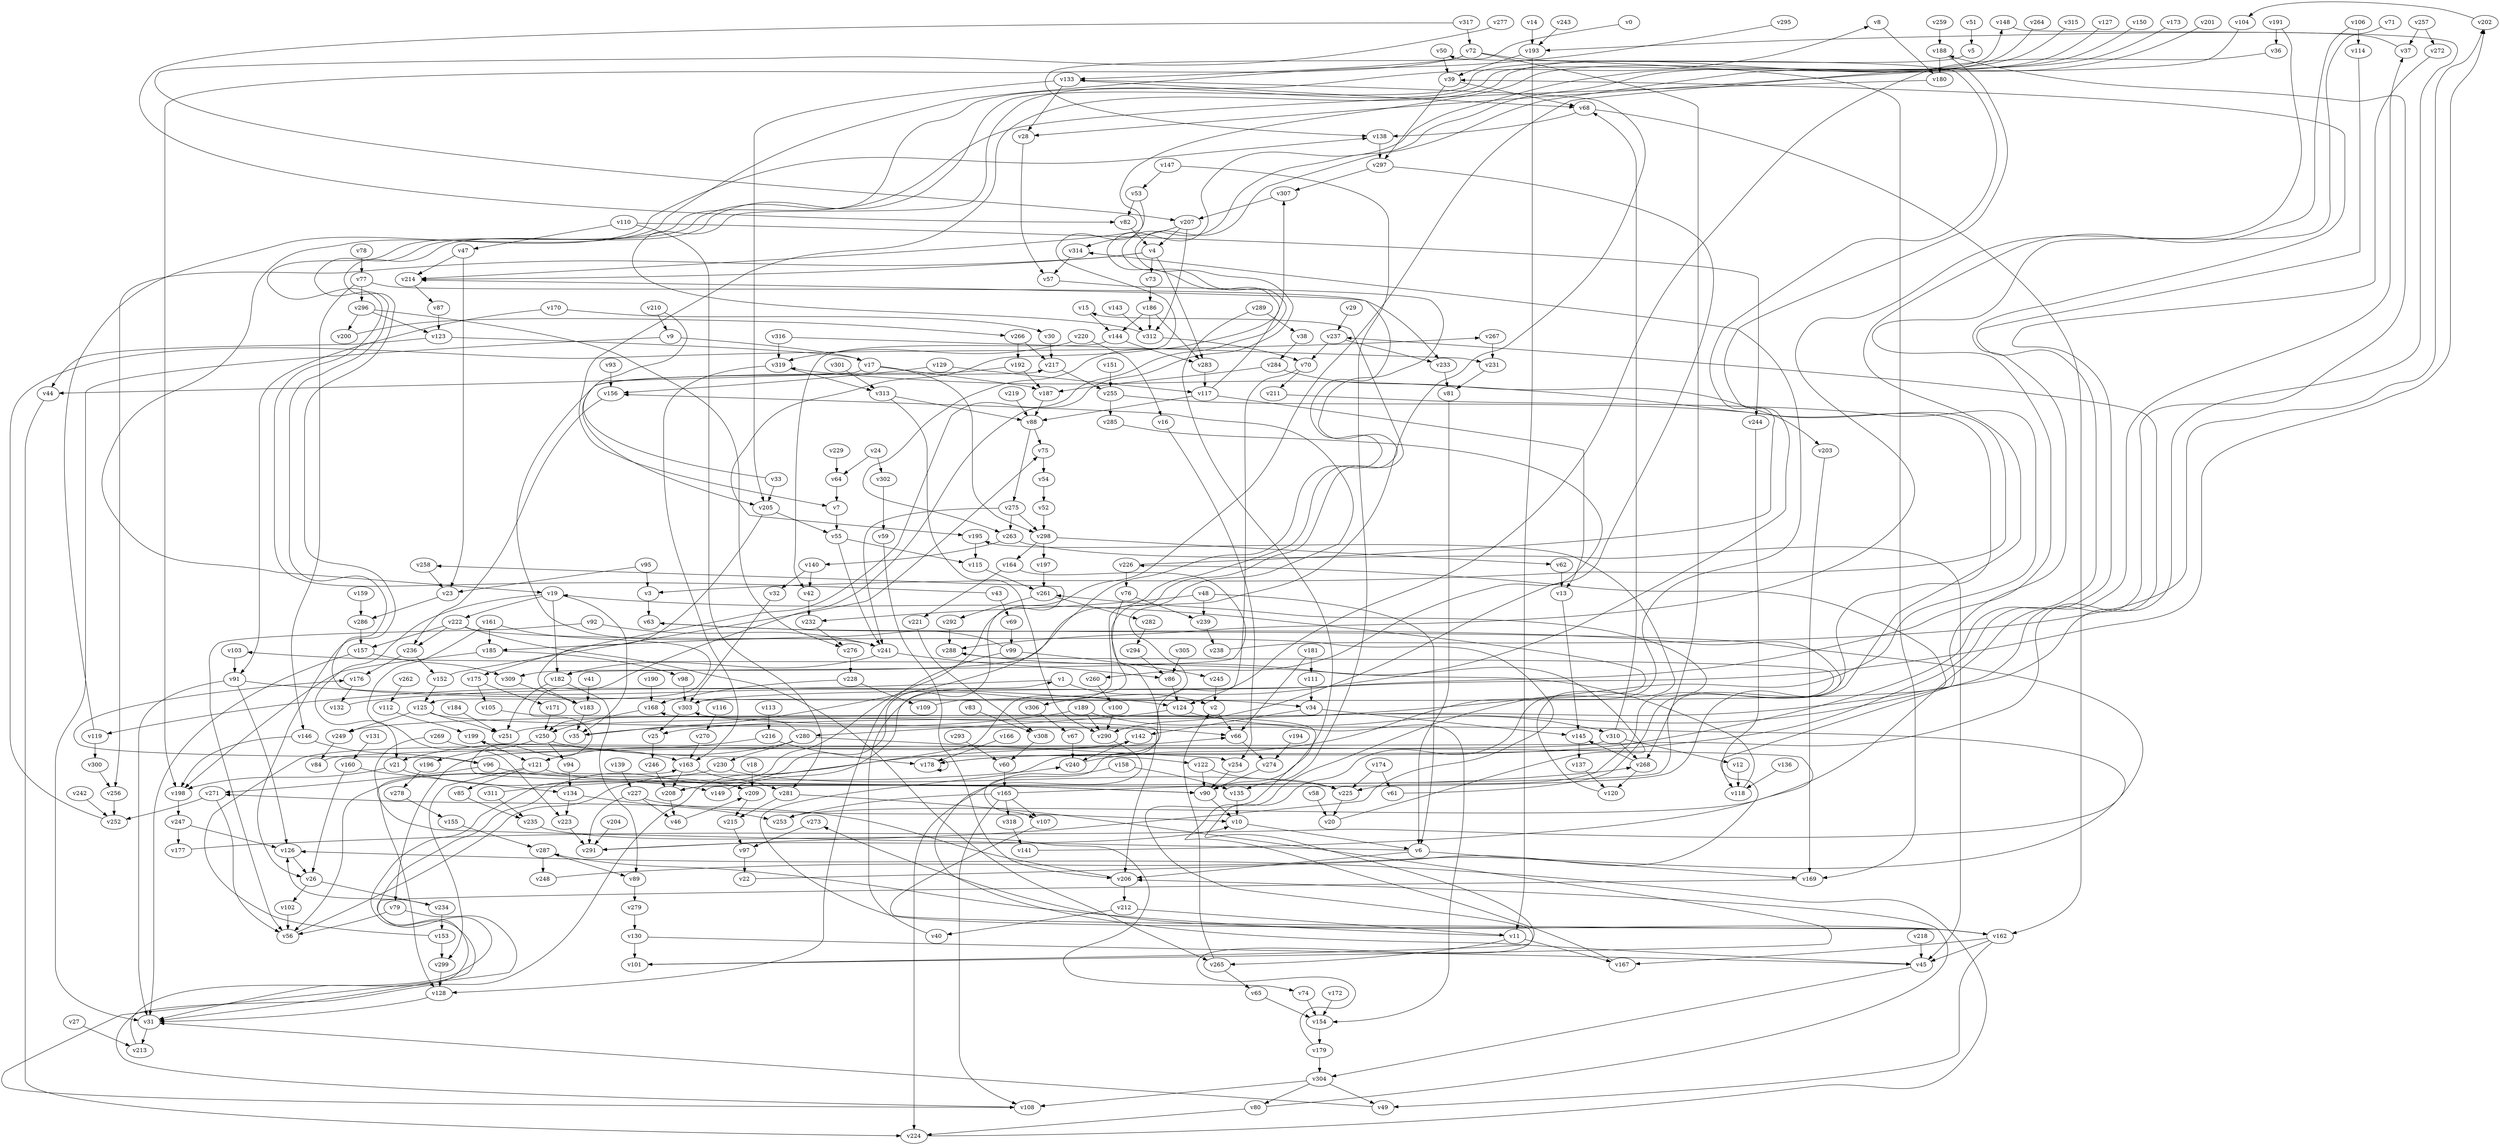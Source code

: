 // Benchmark game 471 - 320 vertices
// time_bound: 133
// targets: v88
digraph G {
    v0 [name="v0", player=0];
    v1 [name="v1", player=0];
    v2 [name="v2", player=1];
    v3 [name="v3", player=1];
    v4 [name="v4", player=0];
    v5 [name="v5", player=0];
    v6 [name="v6", player=0];
    v7 [name="v7", player=1];
    v8 [name="v8", player=0];
    v9 [name="v9", player=0];
    v10 [name="v10", player=1];
    v11 [name="v11", player=0];
    v12 [name="v12", player=0];
    v13 [name="v13", player=0];
    v14 [name="v14", player=1];
    v15 [name="v15", player=0];
    v16 [name="v16", player=0];
    v17 [name="v17", player=0];
    v18 [name="v18", player=1];
    v19 [name="v19", player=1];
    v20 [name="v20", player=1];
    v21 [name="v21", player=1];
    v22 [name="v22", player=0];
    v23 [name="v23", player=0];
    v24 [name="v24", player=0];
    v25 [name="v25", player=1];
    v26 [name="v26", player=1];
    v27 [name="v27", player=1];
    v28 [name="v28", player=1];
    v29 [name="v29", player=1];
    v30 [name="v30", player=1];
    v31 [name="v31", player=1];
    v32 [name="v32", player=0];
    v33 [name="v33", player=1];
    v34 [name="v34", player=1];
    v35 [name="v35", player=0];
    v36 [name="v36", player=0];
    v37 [name="v37", player=0];
    v38 [name="v38", player=0];
    v39 [name="v39", player=0];
    v40 [name="v40", player=1];
    v41 [name="v41", player=0];
    v42 [name="v42", player=0];
    v43 [name="v43", player=1];
    v44 [name="v44", player=1];
    v45 [name="v45", player=0];
    v46 [name="v46", player=1];
    v47 [name="v47", player=0];
    v48 [name="v48", player=0];
    v49 [name="v49", player=0];
    v50 [name="v50", player=1];
    v51 [name="v51", player=1];
    v52 [name="v52", player=0];
    v53 [name="v53", player=0];
    v54 [name="v54", player=1];
    v55 [name="v55", player=0];
    v56 [name="v56", player=0];
    v57 [name="v57", player=0];
    v58 [name="v58", player=1];
    v59 [name="v59", player=1];
    v60 [name="v60", player=0];
    v61 [name="v61", player=1];
    v62 [name="v62", player=1];
    v63 [name="v63", player=0];
    v64 [name="v64", player=1];
    v65 [name="v65", player=0];
    v66 [name="v66", player=0];
    v67 [name="v67", player=1];
    v68 [name="v68", player=1];
    v69 [name="v69", player=1];
    v70 [name="v70", player=0];
    v71 [name="v71", player=1];
    v72 [name="v72", player=0];
    v73 [name="v73", player=0];
    v74 [name="v74", player=0];
    v75 [name="v75", player=1];
    v76 [name="v76", player=0];
    v77 [name="v77", player=1];
    v78 [name="v78", player=0];
    v79 [name="v79", player=1];
    v80 [name="v80", player=0];
    v81 [name="v81", player=1];
    v82 [name="v82", player=1];
    v83 [name="v83", player=1];
    v84 [name="v84", player=0];
    v85 [name="v85", player=1];
    v86 [name="v86", player=0];
    v87 [name="v87", player=1];
    v88 [name="v88", player=0, target=1];
    v89 [name="v89", player=0];
    v90 [name="v90", player=0];
    v91 [name="v91", player=0];
    v92 [name="v92", player=1];
    v93 [name="v93", player=1];
    v94 [name="v94", player=0];
    v95 [name="v95", player=1];
    v96 [name="v96", player=1];
    v97 [name="v97", player=0];
    v98 [name="v98", player=0];
    v99 [name="v99", player=0];
    v100 [name="v100", player=1];
    v101 [name="v101", player=0];
    v102 [name="v102", player=1];
    v103 [name="v103", player=0];
    v104 [name="v104", player=0];
    v105 [name="v105", player=1];
    v106 [name="v106", player=1];
    v107 [name="v107", player=1];
    v108 [name="v108", player=0];
    v109 [name="v109", player=0];
    v110 [name="v110", player=1];
    v111 [name="v111", player=0];
    v112 [name="v112", player=0];
    v113 [name="v113", player=0];
    v114 [name="v114", player=1];
    v115 [name="v115", player=0];
    v116 [name="v116", player=1];
    v117 [name="v117", player=0];
    v118 [name="v118", player=0];
    v119 [name="v119", player=0];
    v120 [name="v120", player=1];
    v121 [name="v121", player=0];
    v122 [name="v122", player=0];
    v123 [name="v123", player=0];
    v124 [name="v124", player=0];
    v125 [name="v125", player=1];
    v126 [name="v126", player=0];
    v127 [name="v127", player=1];
    v128 [name="v128", player=0];
    v129 [name="v129", player=1];
    v130 [name="v130", player=0];
    v131 [name="v131", player=0];
    v132 [name="v132", player=0];
    v133 [name="v133", player=1];
    v134 [name="v134", player=1];
    v135 [name="v135", player=1];
    v136 [name="v136", player=1];
    v137 [name="v137", player=0];
    v138 [name="v138", player=0];
    v139 [name="v139", player=0];
    v140 [name="v140", player=1];
    v141 [name="v141", player=0];
    v142 [name="v142", player=0];
    v143 [name="v143", player=1];
    v144 [name="v144", player=1];
    v145 [name="v145", player=1];
    v146 [name="v146", player=0];
    v147 [name="v147", player=1];
    v148 [name="v148", player=0];
    v149 [name="v149", player=0];
    v150 [name="v150", player=1];
    v151 [name="v151", player=1];
    v152 [name="v152", player=0];
    v153 [name="v153", player=0];
    v154 [name="v154", player=0];
    v155 [name="v155", player=1];
    v156 [name="v156", player=0];
    v157 [name="v157", player=0];
    v158 [name="v158", player=0];
    v159 [name="v159", player=0];
    v160 [name="v160", player=1];
    v161 [name="v161", player=1];
    v162 [name="v162", player=0];
    v163 [name="v163", player=1];
    v164 [name="v164", player=1];
    v165 [name="v165", player=0];
    v166 [name="v166", player=1];
    v167 [name="v167", player=1];
    v168 [name="v168", player=0];
    v169 [name="v169", player=0];
    v170 [name="v170", player=1];
    v171 [name="v171", player=1];
    v172 [name="v172", player=0];
    v173 [name="v173", player=0];
    v174 [name="v174", player=1];
    v175 [name="v175", player=1];
    v176 [name="v176", player=1];
    v177 [name="v177", player=0];
    v178 [name="v178", player=1];
    v179 [name="v179", player=1];
    v180 [name="v180", player=1];
    v181 [name="v181", player=1];
    v182 [name="v182", player=0];
    v183 [name="v183", player=1];
    v184 [name="v184", player=1];
    v185 [name="v185", player=1];
    v186 [name="v186", player=1];
    v187 [name="v187", player=0];
    v188 [name="v188", player=0];
    v189 [name="v189", player=1];
    v190 [name="v190", player=1];
    v191 [name="v191", player=0];
    v192 [name="v192", player=0];
    v193 [name="v193", player=0];
    v194 [name="v194", player=1];
    v195 [name="v195", player=1];
    v196 [name="v196", player=1];
    v197 [name="v197", player=0];
    v198 [name="v198", player=1];
    v199 [name="v199", player=1];
    v200 [name="v200", player=1];
    v201 [name="v201", player=0];
    v202 [name="v202", player=1];
    v203 [name="v203", player=0];
    v204 [name="v204", player=0];
    v205 [name="v205", player=1];
    v206 [name="v206", player=0];
    v207 [name="v207", player=1];
    v208 [name="v208", player=0];
    v209 [name="v209", player=0];
    v210 [name="v210", player=0];
    v211 [name="v211", player=0];
    v212 [name="v212", player=1];
    v213 [name="v213", player=1];
    v214 [name="v214", player=0];
    v215 [name="v215", player=0];
    v216 [name="v216", player=0];
    v217 [name="v217", player=0];
    v218 [name="v218", player=0];
    v219 [name="v219", player=1];
    v220 [name="v220", player=1];
    v221 [name="v221", player=1];
    v222 [name="v222", player=0];
    v223 [name="v223", player=1];
    v224 [name="v224", player=1];
    v225 [name="v225", player=1];
    v226 [name="v226", player=0];
    v227 [name="v227", player=0];
    v228 [name="v228", player=1];
    v229 [name="v229", player=1];
    v230 [name="v230", player=0];
    v231 [name="v231", player=0];
    v232 [name="v232", player=1];
    v233 [name="v233", player=0];
    v234 [name="v234", player=1];
    v235 [name="v235", player=0];
    v236 [name="v236", player=1];
    v237 [name="v237", player=1];
    v238 [name="v238", player=1];
    v239 [name="v239", player=0];
    v240 [name="v240", player=0];
    v241 [name="v241", player=0];
    v242 [name="v242", player=1];
    v243 [name="v243", player=1];
    v244 [name="v244", player=0];
    v245 [name="v245", player=0];
    v246 [name="v246", player=1];
    v247 [name="v247", player=0];
    v248 [name="v248", player=0];
    v249 [name="v249", player=1];
    v250 [name="v250", player=0];
    v251 [name="v251", player=0];
    v252 [name="v252", player=0];
    v253 [name="v253", player=0];
    v254 [name="v254", player=1];
    v255 [name="v255", player=1];
    v256 [name="v256", player=1];
    v257 [name="v257", player=0];
    v258 [name="v258", player=0];
    v259 [name="v259", player=0];
    v260 [name="v260", player=1];
    v261 [name="v261", player=0];
    v262 [name="v262", player=0];
    v263 [name="v263", player=1];
    v264 [name="v264", player=1];
    v265 [name="v265", player=1];
    v266 [name="v266", player=1];
    v267 [name="v267", player=1];
    v268 [name="v268", player=0];
    v269 [name="v269", player=1];
    v270 [name="v270", player=1];
    v271 [name="v271", player=0];
    v272 [name="v272", player=1];
    v273 [name="v273", player=0];
    v274 [name="v274", player=0];
    v275 [name="v275", player=1];
    v276 [name="v276", player=1];
    v277 [name="v277", player=0];
    v278 [name="v278", player=1];
    v279 [name="v279", player=0];
    v280 [name="v280", player=0];
    v281 [name="v281", player=1];
    v282 [name="v282", player=1];
    v283 [name="v283", player=0];
    v284 [name="v284", player=1];
    v285 [name="v285", player=1];
    v286 [name="v286", player=0];
    v287 [name="v287", player=1];
    v288 [name="v288", player=1];
    v289 [name="v289", player=0];
    v290 [name="v290", player=1];
    v291 [name="v291", player=1];
    v292 [name="v292", player=1];
    v293 [name="v293", player=0];
    v294 [name="v294", player=1];
    v295 [name="v295", player=1];
    v296 [name="v296", player=1];
    v297 [name="v297", player=0];
    v298 [name="v298", player=0];
    v299 [name="v299", player=1];
    v300 [name="v300", player=0];
    v301 [name="v301", player=0];
    v302 [name="v302", player=1];
    v303 [name="v303", player=0];
    v304 [name="v304", player=1];
    v305 [name="v305", player=1];
    v306 [name="v306", player=1];
    v307 [name="v307", player=1];
    v308 [name="v308", player=0];
    v309 [name="v309", player=0];
    v310 [name="v310", player=0];
    v311 [name="v311", player=1];
    v312 [name="v312", player=1];
    v313 [name="v313", player=0];
    v314 [name="v314", player=0];
    v315 [name="v315", player=0];
    v316 [name="v316", player=0];
    v317 [name="v317", player=1];
    v318 [name="v318", player=1];
    v319 [name="v319", player=1];

    v0 -> v138 [constraint="t mod 2 == 0"];
    v1 -> v119 [constraint="t mod 5 == 1"];
    v2 -> v66;
    v3 -> v63;
    v4 -> v214 [constraint="t >= 4"];
    v5 -> v26 [constraint="t < 11"];
    v6 -> v163 [constraint="t mod 2 == 0"];
    v7 -> v55;
    v8 -> v180 [constraint="t < 15"];
    v9 -> v17;
    v10 -> v6;
    v11 -> v287 [constraint="t < 7"];
    v12 -> v118;
    v13 -> v145;
    v14 -> v193;
    v15 -> v144;
    v16 -> v254;
    v17 -> v298;
    v18 -> v209;
    v19 -> v35;
    v20 -> v288 [constraint="t >= 4"];
    v21 -> v198;
    v22 -> v39 [constraint="t < 11"];
    v23 -> v286;
    v24 -> v64;
    v25 -> v246;
    v26 -> v234;
    v27 -> v213;
    v28 -> v57;
    v29 -> v237;
    v30 -> v217;
    v31 -> v213;
    v32 -> v303;
    v33 -> v217 [constraint="t < 5"];
    v34 -> v142;
    v35 -> v214 [constraint="t mod 3 == 2"];
    v36 -> v162 [constraint="t >= 3"];
    v37 -> v193 [constraint="t mod 2 == 1"];
    v38 -> v284;
    v39 -> v297;
    v40 -> v1;
    v41 -> v183;
    v42 -> v232;
    v43 -> v8 [constraint="t < 11"];
    v44 -> v224;
    v45 -> v304;
    v46 -> v209 [constraint="t >= 4"];
    v47 -> v23;
    v48 -> v6;
    v49 -> v31 [constraint="t >= 2"];
    v50 -> v39;
    v51 -> v5;
    v52 -> v298;
    v53 -> v214 [constraint="t mod 5 == 4"];
    v54 -> v52;
    v55 -> v241;
    v56 -> v66 [constraint="t >= 2"];
    v57 -> v309 [constraint="t >= 5"];
    v58 -> v20;
    v59 -> v206;
    v60 -> v165;
    v61 -> v319 [constraint="t >= 2"];
    v62 -> v13;
    v63 -> v208 [constraint="t mod 5 == 2"];
    v64 -> v7;
    v65 -> v154;
    v66 -> v274;
    v67 -> v240;
    v68 -> v138;
    v69 -> v99;
    v70 -> v124;
    v71 -> v303 [constraint="t mod 2 == 0"];
    v72 -> v198;
    v73 -> v186;
    v74 -> v154;
    v75 -> v54;
    v76 -> v206;
    v77 -> v146;
    v78 -> v77;
    v79 -> v108 [constraint="t mod 4 == 3"];
    v80 -> v206 [constraint="t >= 5"];
    v81 -> v6;
    v82 -> v4;
    v83 -> v308;
    v84 -> v237 [constraint="t >= 2"];
    v85 -> v235;
    v86 -> v124;
    v87 -> v123;
    v88 -> v75;
    v89 -> v279;
    v90 -> v10;
    v91 -> v31;
    v92 -> v241;
    v93 -> v156;
    v94 -> v134;
    v95 -> v23;
    v96 -> v176 [constraint="t < 12"];
    v97 -> v22;
    v98 -> v303;
    v99 -> v185 [constraint="t < 14"];
    v100 -> v290;
    v101 -> v195 [constraint="t >= 5"];
    v102 -> v56;
    v103 -> v91;
    v104 -> v28 [constraint="t mod 3 == 2"];
    v105 -> v107 [constraint="t < 11"];
    v106 -> v208 [constraint="t < 8"];
    v107 -> v162 [constraint="t < 12"];
    v108 -> v133 [constraint="t < 15"];
    v109 -> v156 [constraint="t >= 4"];
    v110 -> v281;
    v111 -> v34;
    v112 -> v199;
    v113 -> v216;
    v114 -> v178 [constraint="t >= 3"];
    v115 -> v261;
    v116 -> v270;
    v117 -> v307;
    v118 -> v103 [constraint="t >= 2"];
    v119 -> v138 [constraint="t >= 5"];
    v120 -> v261 [constraint="t >= 2"];
    v121 -> v299;
    v122 -> v90;
    v123 -> v17;
    v124 -> v310;
    v125 -> v249;
    v126 -> v26;
    v127 -> v263 [constraint="t mod 5 == 1"];
    v128 -> v31;
    v129 -> v156;
    v130 -> v45 [constraint="t < 5"];
    v131 -> v160;
    v132 -> v202 [constraint="t mod 2 == 0"];
    v133 -> v68;
    v134 -> v223;
    v135 -> v10;
    v136 -> v118;
    v137 -> v120;
    v138 -> v297;
    v139 -> v227;
    v140 -> v32;
    v141 -> v199 [constraint="t mod 3 == 1"];
    v142 -> v240;
    v143 -> v312;
    v144 -> v42;
    v145 -> v137;
    v146 -> v198;
    v147 -> v135;
    v148 -> v249 [constraint="t >= 3"];
    v149 -> v15 [constraint="t < 12"];
    v150 -> v175 [constraint="t mod 3 == 1"];
    v151 -> v255;
    v152 -> v75 [constraint="t mod 2 == 1"];
    v153 -> v142 [constraint="t >= 3"];
    v154 -> v179;
    v155 -> v287;
    v156 -> v236;
    v157 -> v31;
    v158 -> v224;
    v159 -> v286;
    v160 -> v134;
    v161 -> v125 [constraint="t < 11"];
    v162 -> v273 [constraint="t >= 5"];
    v163 -> v208;
    v164 -> v182 [constraint="t < 9"];
    v165 -> v268 [constraint="t >= 1"];
    v166 -> v178;
    v167 -> v314 [constraint="t >= 4"];
    v168 -> v250;
    v169 -> v31 [constraint="t mod 4 == 2"];
    v170 -> v30;
    v171 -> v250;
    v172 -> v154;
    v173 -> v90 [constraint="t < 8"];
    v174 -> v61;
    v175 -> v105;
    v176 -> v132;
    v177 -> v303 [constraint="t < 14"];
    v178 -> v178 [constraint="t >= 5"];
    v179 -> v168 [constraint="t < 10"];
    v180 -> v34 [constraint="t mod 2 == 1"];
    v181 -> v111;
    v182 -> v89;
    v183 -> v35;
    v184 -> v251;
    v185 -> v198;
    v186 -> v283;
    v187 -> v88;
    v188 -> v306 [constraint="t >= 1"];
    v189 -> v35;
    v190 -> v168;
    v191 -> v288 [constraint="t mod 4 == 0"];
    v192 -> v205 [constraint="t < 5"];
    v193 -> v39;
    v194 -> v274;
    v195 -> v115;
    v196 -> v278;
    v197 -> v261;
    v198 -> v247;
    v199 -> v121;
    v200 -> v266 [constraint="t >= 1"];
    v201 -> v31 [constraint="t >= 3"];
    v202 -> v104 [constraint="t mod 3 == 1"];
    v203 -> v169;
    v204 -> v291;
    v205 -> v183;
    v206 -> v271 [constraint="t >= 2"];
    v207 -> v314;
    v208 -> v46;
    v209 -> v215;
    v210 -> v241 [constraint="t < 7"];
    v211 -> v25 [constraint="t < 13"];
    v212 -> v40;
    v213 -> v258 [constraint="t < 11"];
    v214 -> v87;
    v215 -> v97;
    v216 -> v121;
    v217 -> v255;
    v218 -> v45;
    v219 -> v88;
    v220 -> v16;
    v221 -> v308;
    v222 -> v291 [constraint="t mod 5 == 0"];
    v223 -> v291;
    v224 -> v126 [constraint="t >= 5"];
    v225 -> v20;
    v226 -> v50 [constraint="t mod 2 == 0"];
    v227 -> v291;
    v228 -> v109;
    v229 -> v64;
    v230 -> v225;
    v231 -> v81;
    v232 -> v276;
    v233 -> v81;
    v234 -> v126 [constraint="t >= 1"];
    v235 -> v74 [constraint="t mod 2 == 1"];
    v236 -> v176;
    v237 -> v70;
    v238 -> v202 [constraint="t < 10"];
    v239 -> v238;
    v240 -> v19 [constraint="t mod 2 == 0"];
    v241 -> v86;
    v242 -> v252;
    v243 -> v193;
    v244 -> v118;
    v245 -> v2;
    v246 -> v208;
    v247 -> v177;
    v248 -> v63 [constraint="t < 11"];
    v249 -> v84;
    v250 -> v196;
    v251 -> v188 [constraint="t < 12"];
    v252 -> v267 [constraint="t >= 4"];
    v253 -> v37 [constraint="t >= 5"];
    v254 -> v90;
    v255 -> v3 [constraint="t < 10"];
    v256 -> v252;
    v257 -> v37;
    v258 -> v23;
    v259 -> v188;
    v260 -> v100;
    v261 -> v282;
    v262 -> v112;
    v263 -> v45;
    v264 -> v7 [constraint="t mod 2 == 0"];
    v265 -> v2;
    v266 -> v217;
    v267 -> v231;
    v268 -> v145 [constraint="t >= 2"];
    v269 -> v163;
    v270 -> v163;
    v271 -> v252;
    v272 -> v178 [constraint="t < 11"];
    v273 -> v97;
    v274 -> v90;
    v275 -> v298;
    v276 -> v228;
    v277 -> v207 [constraint="t >= 2"];
    v278 -> v155;
    v279 -> v130;
    v280 -> v250 [constraint="t < 14"];
    v281 -> v101 [constraint="t mod 5 == 0"];
    v282 -> v294;
    v283 -> v117;
    v284 -> v203;
    v285 -> v260 [constraint="t mod 5 == 1"];
    v286 -> v157;
    v287 -> v89;
    v288 -> v225 [constraint="t < 5"];
    v289 -> v90;
    v290 -> v45 [constraint="t >= 4"];
    v291 -> v10 [constraint="t >= 2"];
    v292 -> v288;
    v293 -> v60;
    v294 -> v86;
    v295 -> v19 [constraint="t mod 3 == 1"];
    v296 -> v200;
    v297 -> v290 [constraint="t < 9"];
    v298 -> v164;
    v299 -> v128;
    v300 -> v256;
    v301 -> v313;
    v302 -> v59;
    v303 -> v226 [constraint="t mod 2 == 0"];
    v304 -> v80;
    v305 -> v86;
    v306 -> v67;
    v307 -> v207;
    v308 -> v60;
    v309 -> v183;
    v310 -> v268;
    v311 -> v240 [constraint="t < 5"];
    v312 -> v148 [constraint="t < 15"];
    v313 -> v290;
    v314 -> v57;
    v315 -> v195 [constraint="t < 14"];
    v316 -> v231 [constraint="t mod 3 == 0"];
    v317 -> v82 [constraint="t mod 4 == 3"];
    v318 -> v141;
    v319 -> v313;
    v280 -> v254;
    v289 -> v38;
    v230 -> v56;
    v312 -> v70;
    v157 -> v309;
    v162 -> v49;
    v271 -> v56;
    v310 -> v79;
    v275 -> v263;
    v263 -> v140;
    v79 -> v56;
    v121 -> v85;
    v161 -> v223;
    v310 -> v12;
    v121 -> v209;
    v125 -> v66;
    v24 -> v302;
    v250 -> v122;
    v296 -> v123;
    v228 -> v168;
    v117 -> v13;
    v119 -> v300;
    v96 -> v90;
    v4 -> v73;
    v34 -> v145;
    v11 -> v265;
    v268 -> v120;
    v257 -> v272;
    v227 -> v10;
    v91 -> v124;
    v146 -> v96;
    v70 -> v211;
    v188 -> v180;
    v19 -> v21;
    v48 -> v232;
    v4 -> v283;
    v317 -> v72;
    v19 -> v222;
    v77 -> v296;
    v207 -> v312;
    v162 -> v45;
    v163 -> v281;
    v281 -> v215;
    v216 -> v178;
    v123 -> v44;
    v319 -> v163;
    v250 -> v94;
    v227 -> v46;
    v122 -> v225;
    v140 -> v42;
    v133 -> v28;
    v17 -> v44;
    v110 -> v47;
    v26 -> v102;
    v6 -> v206;
    v237 -> v233;
    v170 -> v91;
    v124 -> v280;
    v6 -> v169;
    v164 -> v221;
    v174 -> v225;
    v304 -> v108;
    v11 -> v167;
    v316 -> v319;
    v193 -> v11;
    v284 -> v187;
    v99 -> v128;
    v241 -> v182;
    v47 -> v214;
    v19 -> v182;
    v80 -> v224;
    v181 -> v66;
    v33 -> v205;
    v261 -> v292;
    v205 -> v55;
    v179 -> v304;
    v92 -> v56;
    v186 -> v144;
    v222 -> v157;
    v39 -> v68;
    v165 -> v318;
    v153 -> v299;
    v269 -> v128;
    v189 -> v154;
    v125 -> v251;
    v175 -> v171;
    v266 -> v192;
    v297 -> v307;
    v99 -> v245;
    v165 -> v108;
    v296 -> v276;
    v72 -> v169;
    v212 -> v11;
    v220 -> v319;
    v165 -> v253;
    v43 -> v69;
    v9 -> v31;
    v129 -> v117;
    v287 -> v248;
    v72 -> v133;
    v17 -> v187;
    v207 -> v4;
    v275 -> v241;
    v48 -> v239;
    v106 -> v114;
    v226 -> v76;
    v95 -> v3;
    v185 -> v98;
    v311 -> v235;
    v76 -> v239;
    v280 -> v21;
    v313 -> v88;
    v189 -> v290;
    v53 -> v82;
    v222 -> v236;
    v298 -> v62;
    v298 -> v197;
    v88 -> v275;
    v77 -> v233;
    v247 -> v126;
    v1 -> v2;
    v134 -> v253;
    v72 -> v268;
    v91 -> v126;
    v222 -> v265;
    v255 -> v285;
    v133 -> v205;
    v147 -> v53;
    v161 -> v185;
    v152 -> v125;
    v130 -> v101;
    v144 -> v283;
    v192 -> v187;
    v303 -> v25;
    v310 -> v68;
    v21 -> v149;
    v4 -> v256;
    v186 -> v312;
    v234 -> v153;
    v162 -> v167;
    v165 -> v107;
    v206 -> v212;
    v117 -> v88;
    v182 -> v251;
    v110 -> v244;
    v158 -> v135;
    v265 -> v65;
    v191 -> v36;
    v304 -> v49;
    v68 -> v162;
    v280 -> v230;
    v236 -> v152;
    v210 -> v9;
    v160 -> v26;
    v55 -> v115;
    v96 -> v271;
}
